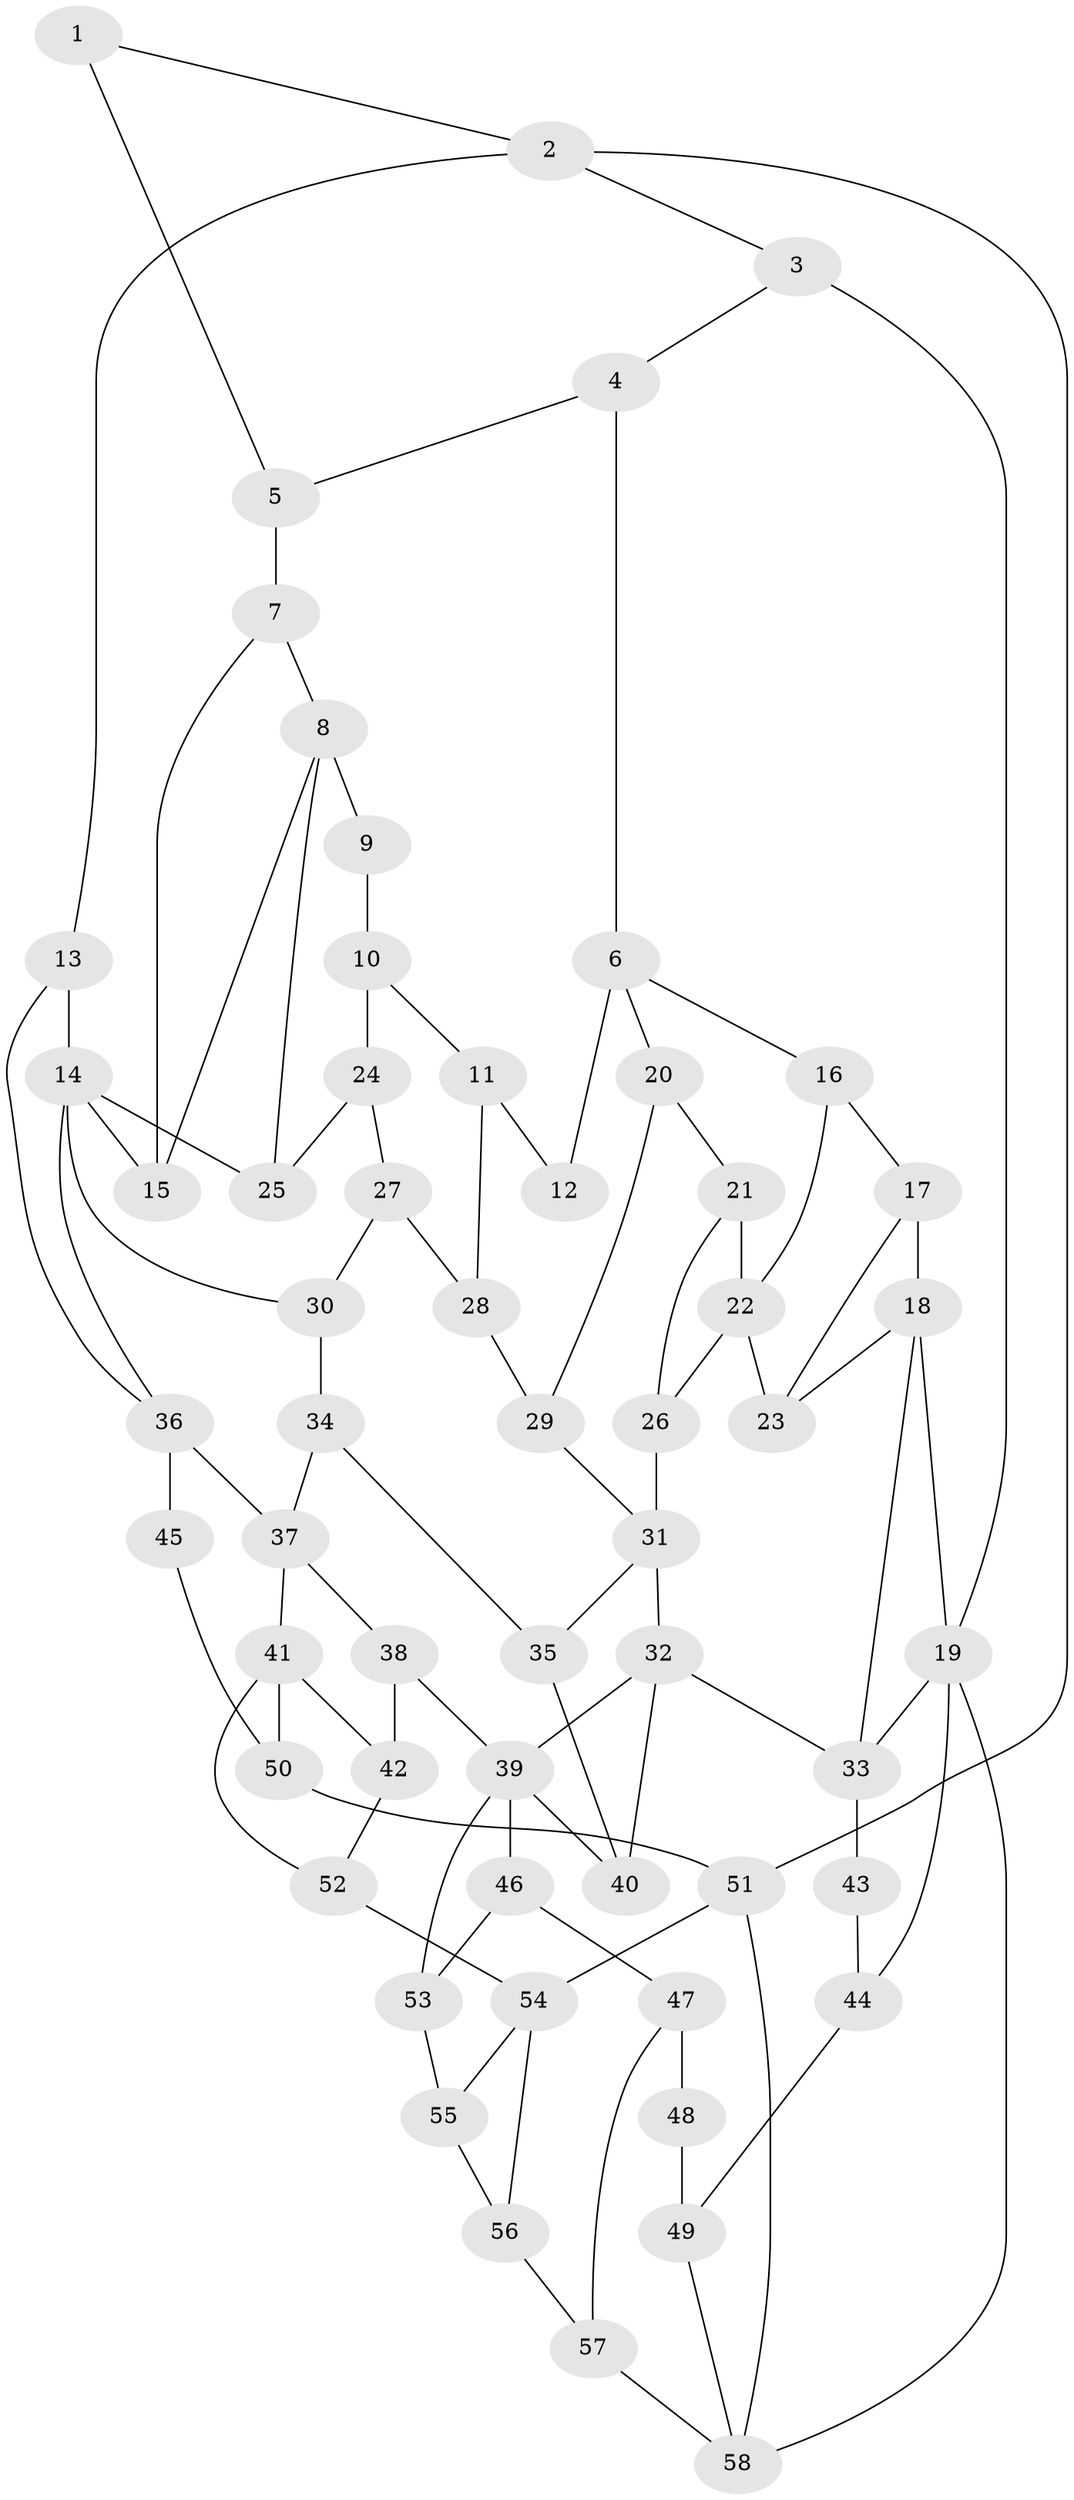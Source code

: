 // original degree distribution, {3: 0.02608695652173913, 6: 0.20869565217391303, 5: 0.5478260869565217, 4: 0.21739130434782608}
// Generated by graph-tools (version 1.1) at 2025/38/03/09/25 02:38:33]
// undirected, 58 vertices, 94 edges
graph export_dot {
graph [start="1"]
  node [color=gray90,style=filled];
  1;
  2;
  3;
  4;
  5;
  6;
  7;
  8;
  9;
  10;
  11;
  12;
  13;
  14;
  15;
  16;
  17;
  18;
  19;
  20;
  21;
  22;
  23;
  24;
  25;
  26;
  27;
  28;
  29;
  30;
  31;
  32;
  33;
  34;
  35;
  36;
  37;
  38;
  39;
  40;
  41;
  42;
  43;
  44;
  45;
  46;
  47;
  48;
  49;
  50;
  51;
  52;
  53;
  54;
  55;
  56;
  57;
  58;
  1 -- 2 [weight=1.0];
  1 -- 5 [weight=1.0];
  2 -- 3 [weight=1.0];
  2 -- 13 [weight=1.0];
  2 -- 51 [weight=1.0];
  3 -- 4 [weight=1.0];
  3 -- 19 [weight=2.0];
  4 -- 5 [weight=1.0];
  4 -- 6 [weight=2.0];
  5 -- 7 [weight=1.0];
  6 -- 12 [weight=2.0];
  6 -- 16 [weight=1.0];
  6 -- 20 [weight=1.0];
  7 -- 8 [weight=1.0];
  7 -- 15 [weight=1.0];
  8 -- 9 [weight=3.0];
  8 -- 15 [weight=1.0];
  8 -- 25 [weight=1.0];
  9 -- 10 [weight=1.0];
  10 -- 11 [weight=1.0];
  10 -- 24 [weight=1.0];
  11 -- 12 [weight=1.0];
  11 -- 28 [weight=1.0];
  13 -- 14 [weight=1.0];
  13 -- 36 [weight=1.0];
  14 -- 15 [weight=1.0];
  14 -- 25 [weight=1.0];
  14 -- 30 [weight=1.0];
  14 -- 36 [weight=1.0];
  16 -- 17 [weight=1.0];
  16 -- 22 [weight=1.0];
  17 -- 18 [weight=3.0];
  17 -- 23 [weight=2.0];
  18 -- 19 [weight=1.0];
  18 -- 23 [weight=1.0];
  18 -- 33 [weight=1.0];
  19 -- 33 [weight=1.0];
  19 -- 44 [weight=2.0];
  19 -- 58 [weight=1.0];
  20 -- 21 [weight=1.0];
  20 -- 29 [weight=1.0];
  21 -- 22 [weight=1.0];
  21 -- 26 [weight=1.0];
  22 -- 23 [weight=3.0];
  22 -- 26 [weight=1.0];
  24 -- 25 [weight=1.0];
  24 -- 27 [weight=2.0];
  26 -- 31 [weight=1.0];
  27 -- 28 [weight=1.0];
  27 -- 30 [weight=1.0];
  28 -- 29 [weight=1.0];
  29 -- 31 [weight=1.0];
  30 -- 34 [weight=1.0];
  31 -- 32 [weight=2.0];
  31 -- 35 [weight=1.0];
  32 -- 33 [weight=2.0];
  32 -- 39 [weight=1.0];
  32 -- 40 [weight=1.0];
  33 -- 43 [weight=1.0];
  34 -- 35 [weight=1.0];
  34 -- 37 [weight=1.0];
  35 -- 40 [weight=1.0];
  36 -- 37 [weight=2.0];
  36 -- 45 [weight=2.0];
  37 -- 38 [weight=1.0];
  37 -- 41 [weight=1.0];
  38 -- 39 [weight=2.0];
  38 -- 42 [weight=2.0];
  39 -- 40 [weight=1.0];
  39 -- 46 [weight=1.0];
  39 -- 53 [weight=1.0];
  41 -- 42 [weight=1.0];
  41 -- 50 [weight=1.0];
  41 -- 52 [weight=2.0];
  42 -- 52 [weight=2.0];
  43 -- 44 [weight=2.0];
  44 -- 49 [weight=2.0];
  45 -- 50 [weight=1.0];
  46 -- 47 [weight=1.0];
  46 -- 53 [weight=1.0];
  47 -- 48 [weight=4.0];
  47 -- 57 [weight=1.0];
  48 -- 49 [weight=2.0];
  49 -- 58 [weight=1.0];
  50 -- 51 [weight=1.0];
  51 -- 54 [weight=1.0];
  51 -- 58 [weight=1.0];
  52 -- 54 [weight=2.0];
  53 -- 55 [weight=1.0];
  54 -- 55 [weight=1.0];
  54 -- 56 [weight=1.0];
  55 -- 56 [weight=1.0];
  56 -- 57 [weight=1.0];
  57 -- 58 [weight=1.0];
}
